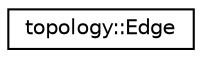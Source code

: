 digraph "Graphical Class Hierarchy"
{
  edge [fontname="Helvetica",fontsize="10",labelfontname="Helvetica",labelfontsize="10"];
  node [fontname="Helvetica",fontsize="10",shape=record];
  rankdir="LR";
  Node1 [label="topology::Edge",height=0.2,width=0.4,color="black", fillcolor="white", style="filled",URL="$classtopology_1_1Edge.html",tooltip="Topology representation of an edge."];
}

